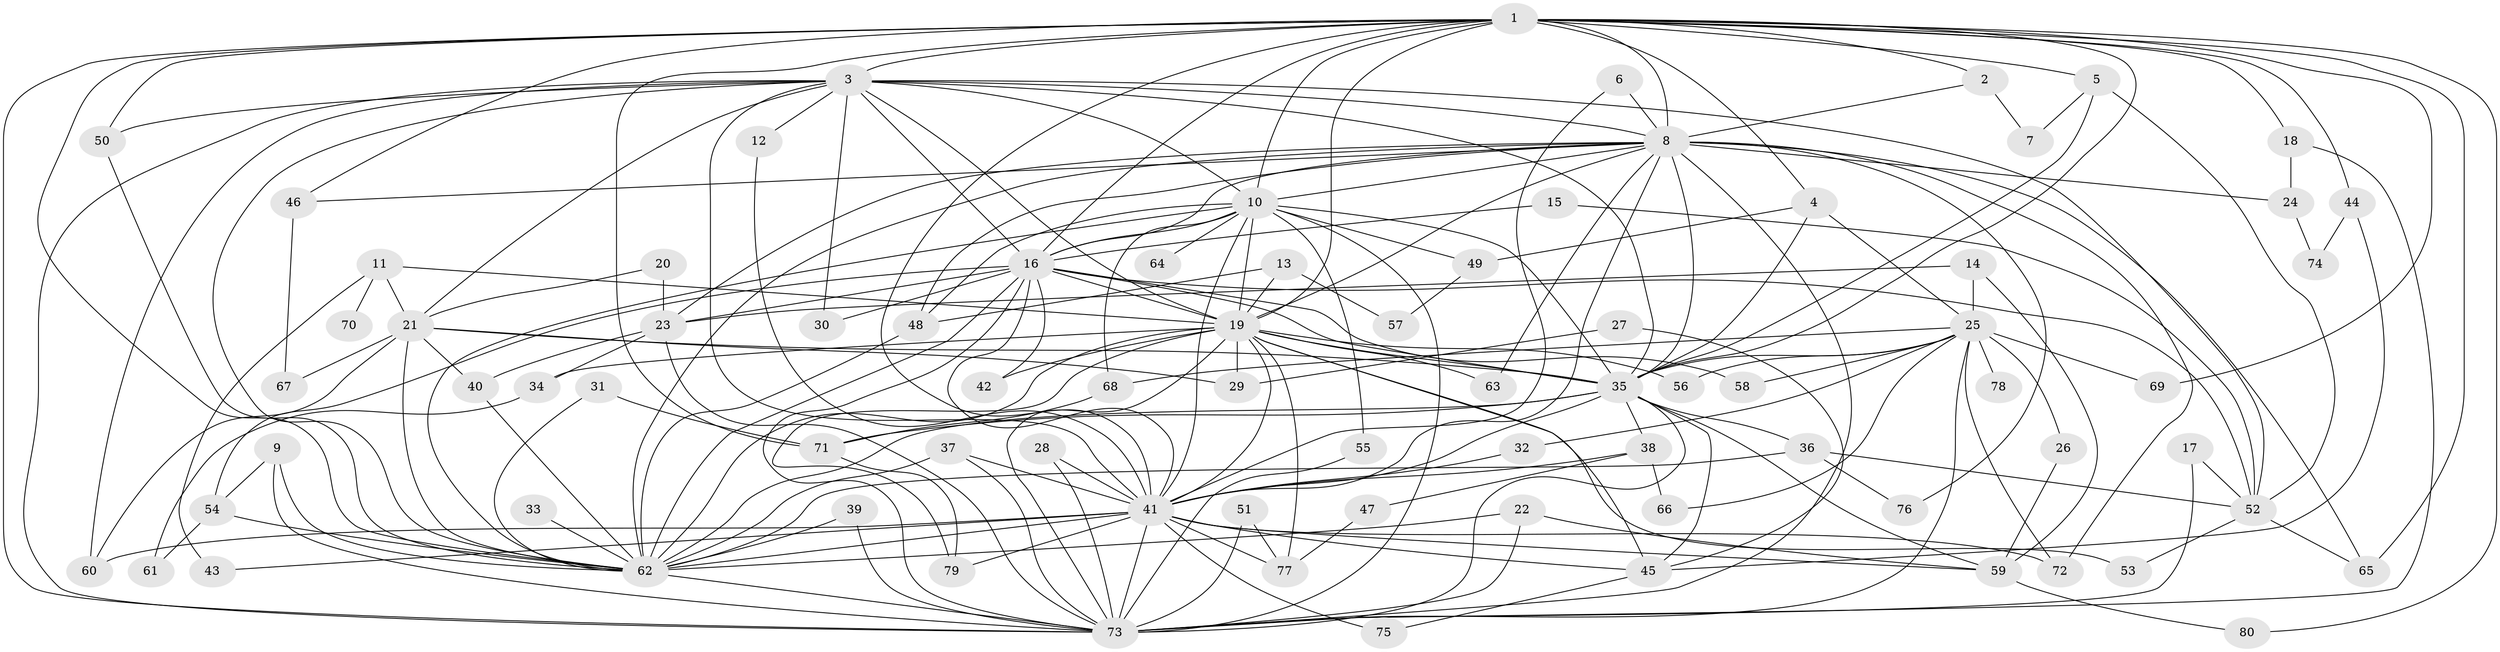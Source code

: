 // original degree distribution, {22: 0.017543859649122806, 24: 0.017543859649122806, 20: 0.008771929824561403, 21: 0.008771929824561403, 19: 0.008771929824561403, 27: 0.008771929824561403, 17: 0.017543859649122806, 3: 0.16666666666666666, 9: 0.008771929824561403, 7: 0.008771929824561403, 2: 0.5877192982456141, 4: 0.07894736842105263, 6: 0.02631578947368421, 5: 0.017543859649122806, 8: 0.008771929824561403, 14: 0.008771929824561403}
// Generated by graph-tools (version 1.1) at 2025/36/03/04/25 23:36:21]
// undirected, 80 vertices, 199 edges
graph export_dot {
  node [color=gray90,style=filled];
  1;
  2;
  3;
  4;
  5;
  6;
  7;
  8;
  9;
  10;
  11;
  12;
  13;
  14;
  15;
  16;
  17;
  18;
  19;
  20;
  21;
  22;
  23;
  24;
  25;
  26;
  27;
  28;
  29;
  30;
  31;
  32;
  33;
  34;
  35;
  36;
  37;
  38;
  39;
  40;
  41;
  42;
  43;
  44;
  45;
  46;
  47;
  48;
  49;
  50;
  51;
  52;
  53;
  54;
  55;
  56;
  57;
  58;
  59;
  60;
  61;
  62;
  63;
  64;
  65;
  66;
  67;
  68;
  69;
  70;
  71;
  72;
  73;
  74;
  75;
  76;
  77;
  78;
  79;
  80;
  1 -- 2 [weight=1.0];
  1 -- 3 [weight=1.0];
  1 -- 4 [weight=1.0];
  1 -- 5 [weight=1.0];
  1 -- 8 [weight=1.0];
  1 -- 10 [weight=1.0];
  1 -- 16 [weight=1.0];
  1 -- 18 [weight=1.0];
  1 -- 19 [weight=1.0];
  1 -- 35 [weight=1.0];
  1 -- 41 [weight=1.0];
  1 -- 44 [weight=1.0];
  1 -- 46 [weight=1.0];
  1 -- 50 [weight=1.0];
  1 -- 62 [weight=1.0];
  1 -- 65 [weight=1.0];
  1 -- 69 [weight=1.0];
  1 -- 71 [weight=1.0];
  1 -- 73 [weight=1.0];
  1 -- 80 [weight=1.0];
  2 -- 7 [weight=1.0];
  2 -- 8 [weight=1.0];
  3 -- 8 [weight=2.0];
  3 -- 10 [weight=1.0];
  3 -- 12 [weight=1.0];
  3 -- 16 [weight=1.0];
  3 -- 19 [weight=1.0];
  3 -- 21 [weight=1.0];
  3 -- 30 [weight=1.0];
  3 -- 35 [weight=3.0];
  3 -- 41 [weight=1.0];
  3 -- 50 [weight=1.0];
  3 -- 52 [weight=1.0];
  3 -- 60 [weight=1.0];
  3 -- 62 [weight=1.0];
  3 -- 73 [weight=2.0];
  4 -- 25 [weight=1.0];
  4 -- 35 [weight=1.0];
  4 -- 49 [weight=1.0];
  5 -- 7 [weight=1.0];
  5 -- 35 [weight=1.0];
  5 -- 52 [weight=1.0];
  6 -- 8 [weight=1.0];
  6 -- 41 [weight=1.0];
  8 -- 10 [weight=1.0];
  8 -- 16 [weight=1.0];
  8 -- 19 [weight=1.0];
  8 -- 23 [weight=1.0];
  8 -- 24 [weight=1.0];
  8 -- 35 [weight=1.0];
  8 -- 41 [weight=1.0];
  8 -- 46 [weight=1.0];
  8 -- 48 [weight=1.0];
  8 -- 62 [weight=1.0];
  8 -- 63 [weight=1.0];
  8 -- 65 [weight=1.0];
  8 -- 72 [weight=1.0];
  8 -- 73 [weight=1.0];
  8 -- 76 [weight=1.0];
  9 -- 54 [weight=1.0];
  9 -- 62 [weight=1.0];
  9 -- 73 [weight=1.0];
  10 -- 16 [weight=1.0];
  10 -- 19 [weight=2.0];
  10 -- 35 [weight=1.0];
  10 -- 41 [weight=1.0];
  10 -- 48 [weight=1.0];
  10 -- 49 [weight=2.0];
  10 -- 55 [weight=1.0];
  10 -- 62 [weight=1.0];
  10 -- 64 [weight=1.0];
  10 -- 68 [weight=1.0];
  10 -- 73 [weight=1.0];
  11 -- 19 [weight=1.0];
  11 -- 21 [weight=1.0];
  11 -- 43 [weight=1.0];
  11 -- 70 [weight=1.0];
  12 -- 41 [weight=1.0];
  13 -- 19 [weight=1.0];
  13 -- 48 [weight=1.0];
  13 -- 57 [weight=1.0];
  14 -- 23 [weight=1.0];
  14 -- 25 [weight=1.0];
  14 -- 59 [weight=1.0];
  15 -- 16 [weight=1.0];
  15 -- 52 [weight=1.0];
  16 -- 19 [weight=1.0];
  16 -- 23 [weight=1.0];
  16 -- 30 [weight=1.0];
  16 -- 35 [weight=2.0];
  16 -- 41 [weight=1.0];
  16 -- 42 [weight=1.0];
  16 -- 52 [weight=1.0];
  16 -- 54 [weight=1.0];
  16 -- 58 [weight=1.0];
  16 -- 62 [weight=1.0];
  16 -- 73 [weight=1.0];
  17 -- 52 [weight=1.0];
  17 -- 73 [weight=1.0];
  18 -- 24 [weight=1.0];
  18 -- 73 [weight=1.0];
  19 -- 29 [weight=2.0];
  19 -- 34 [weight=1.0];
  19 -- 35 [weight=1.0];
  19 -- 41 [weight=2.0];
  19 -- 42 [weight=1.0];
  19 -- 45 [weight=1.0];
  19 -- 53 [weight=1.0];
  19 -- 56 [weight=1.0];
  19 -- 62 [weight=1.0];
  19 -- 63 [weight=1.0];
  19 -- 73 [weight=1.0];
  19 -- 77 [weight=1.0];
  19 -- 79 [weight=1.0];
  20 -- 21 [weight=1.0];
  20 -- 23 [weight=1.0];
  21 -- 29 [weight=1.0];
  21 -- 35 [weight=1.0];
  21 -- 40 [weight=1.0];
  21 -- 60 [weight=1.0];
  21 -- 62 [weight=1.0];
  21 -- 67 [weight=1.0];
  22 -- 59 [weight=1.0];
  22 -- 62 [weight=1.0];
  22 -- 73 [weight=1.0];
  23 -- 34 [weight=1.0];
  23 -- 40 [weight=1.0];
  23 -- 73 [weight=1.0];
  24 -- 74 [weight=1.0];
  25 -- 26 [weight=1.0];
  25 -- 32 [weight=1.0];
  25 -- 35 [weight=1.0];
  25 -- 56 [weight=1.0];
  25 -- 58 [weight=1.0];
  25 -- 66 [weight=1.0];
  25 -- 68 [weight=1.0];
  25 -- 69 [weight=1.0];
  25 -- 72 [weight=1.0];
  25 -- 73 [weight=1.0];
  25 -- 78 [weight=1.0];
  26 -- 59 [weight=1.0];
  27 -- 29 [weight=1.0];
  27 -- 45 [weight=1.0];
  28 -- 41 [weight=1.0];
  28 -- 73 [weight=1.0];
  31 -- 62 [weight=1.0];
  31 -- 71 [weight=1.0];
  32 -- 41 [weight=1.0];
  33 -- 62 [weight=1.0];
  34 -- 61 [weight=1.0];
  35 -- 36 [weight=1.0];
  35 -- 38 [weight=1.0];
  35 -- 41 [weight=1.0];
  35 -- 45 [weight=1.0];
  35 -- 59 [weight=1.0];
  35 -- 62 [weight=1.0];
  35 -- 71 [weight=2.0];
  35 -- 73 [weight=1.0];
  36 -- 52 [weight=1.0];
  36 -- 62 [weight=1.0];
  36 -- 76 [weight=1.0];
  37 -- 41 [weight=1.0];
  37 -- 62 [weight=1.0];
  37 -- 73 [weight=1.0];
  38 -- 41 [weight=2.0];
  38 -- 47 [weight=1.0];
  38 -- 66 [weight=1.0];
  39 -- 62 [weight=2.0];
  39 -- 73 [weight=1.0];
  40 -- 62 [weight=1.0];
  41 -- 43 [weight=1.0];
  41 -- 45 [weight=1.0];
  41 -- 59 [weight=1.0];
  41 -- 60 [weight=1.0];
  41 -- 62 [weight=2.0];
  41 -- 72 [weight=1.0];
  41 -- 73 [weight=2.0];
  41 -- 75 [weight=1.0];
  41 -- 77 [weight=1.0];
  41 -- 79 [weight=1.0];
  44 -- 45 [weight=1.0];
  44 -- 74 [weight=1.0];
  45 -- 75 [weight=1.0];
  46 -- 67 [weight=1.0];
  47 -- 77 [weight=1.0];
  48 -- 62 [weight=1.0];
  49 -- 57 [weight=1.0];
  50 -- 62 [weight=1.0];
  51 -- 73 [weight=1.0];
  51 -- 77 [weight=1.0];
  52 -- 53 [weight=1.0];
  52 -- 65 [weight=1.0];
  54 -- 61 [weight=1.0];
  54 -- 62 [weight=1.0];
  55 -- 73 [weight=1.0];
  59 -- 80 [weight=1.0];
  62 -- 73 [weight=1.0];
  68 -- 71 [weight=1.0];
  71 -- 79 [weight=1.0];
}
